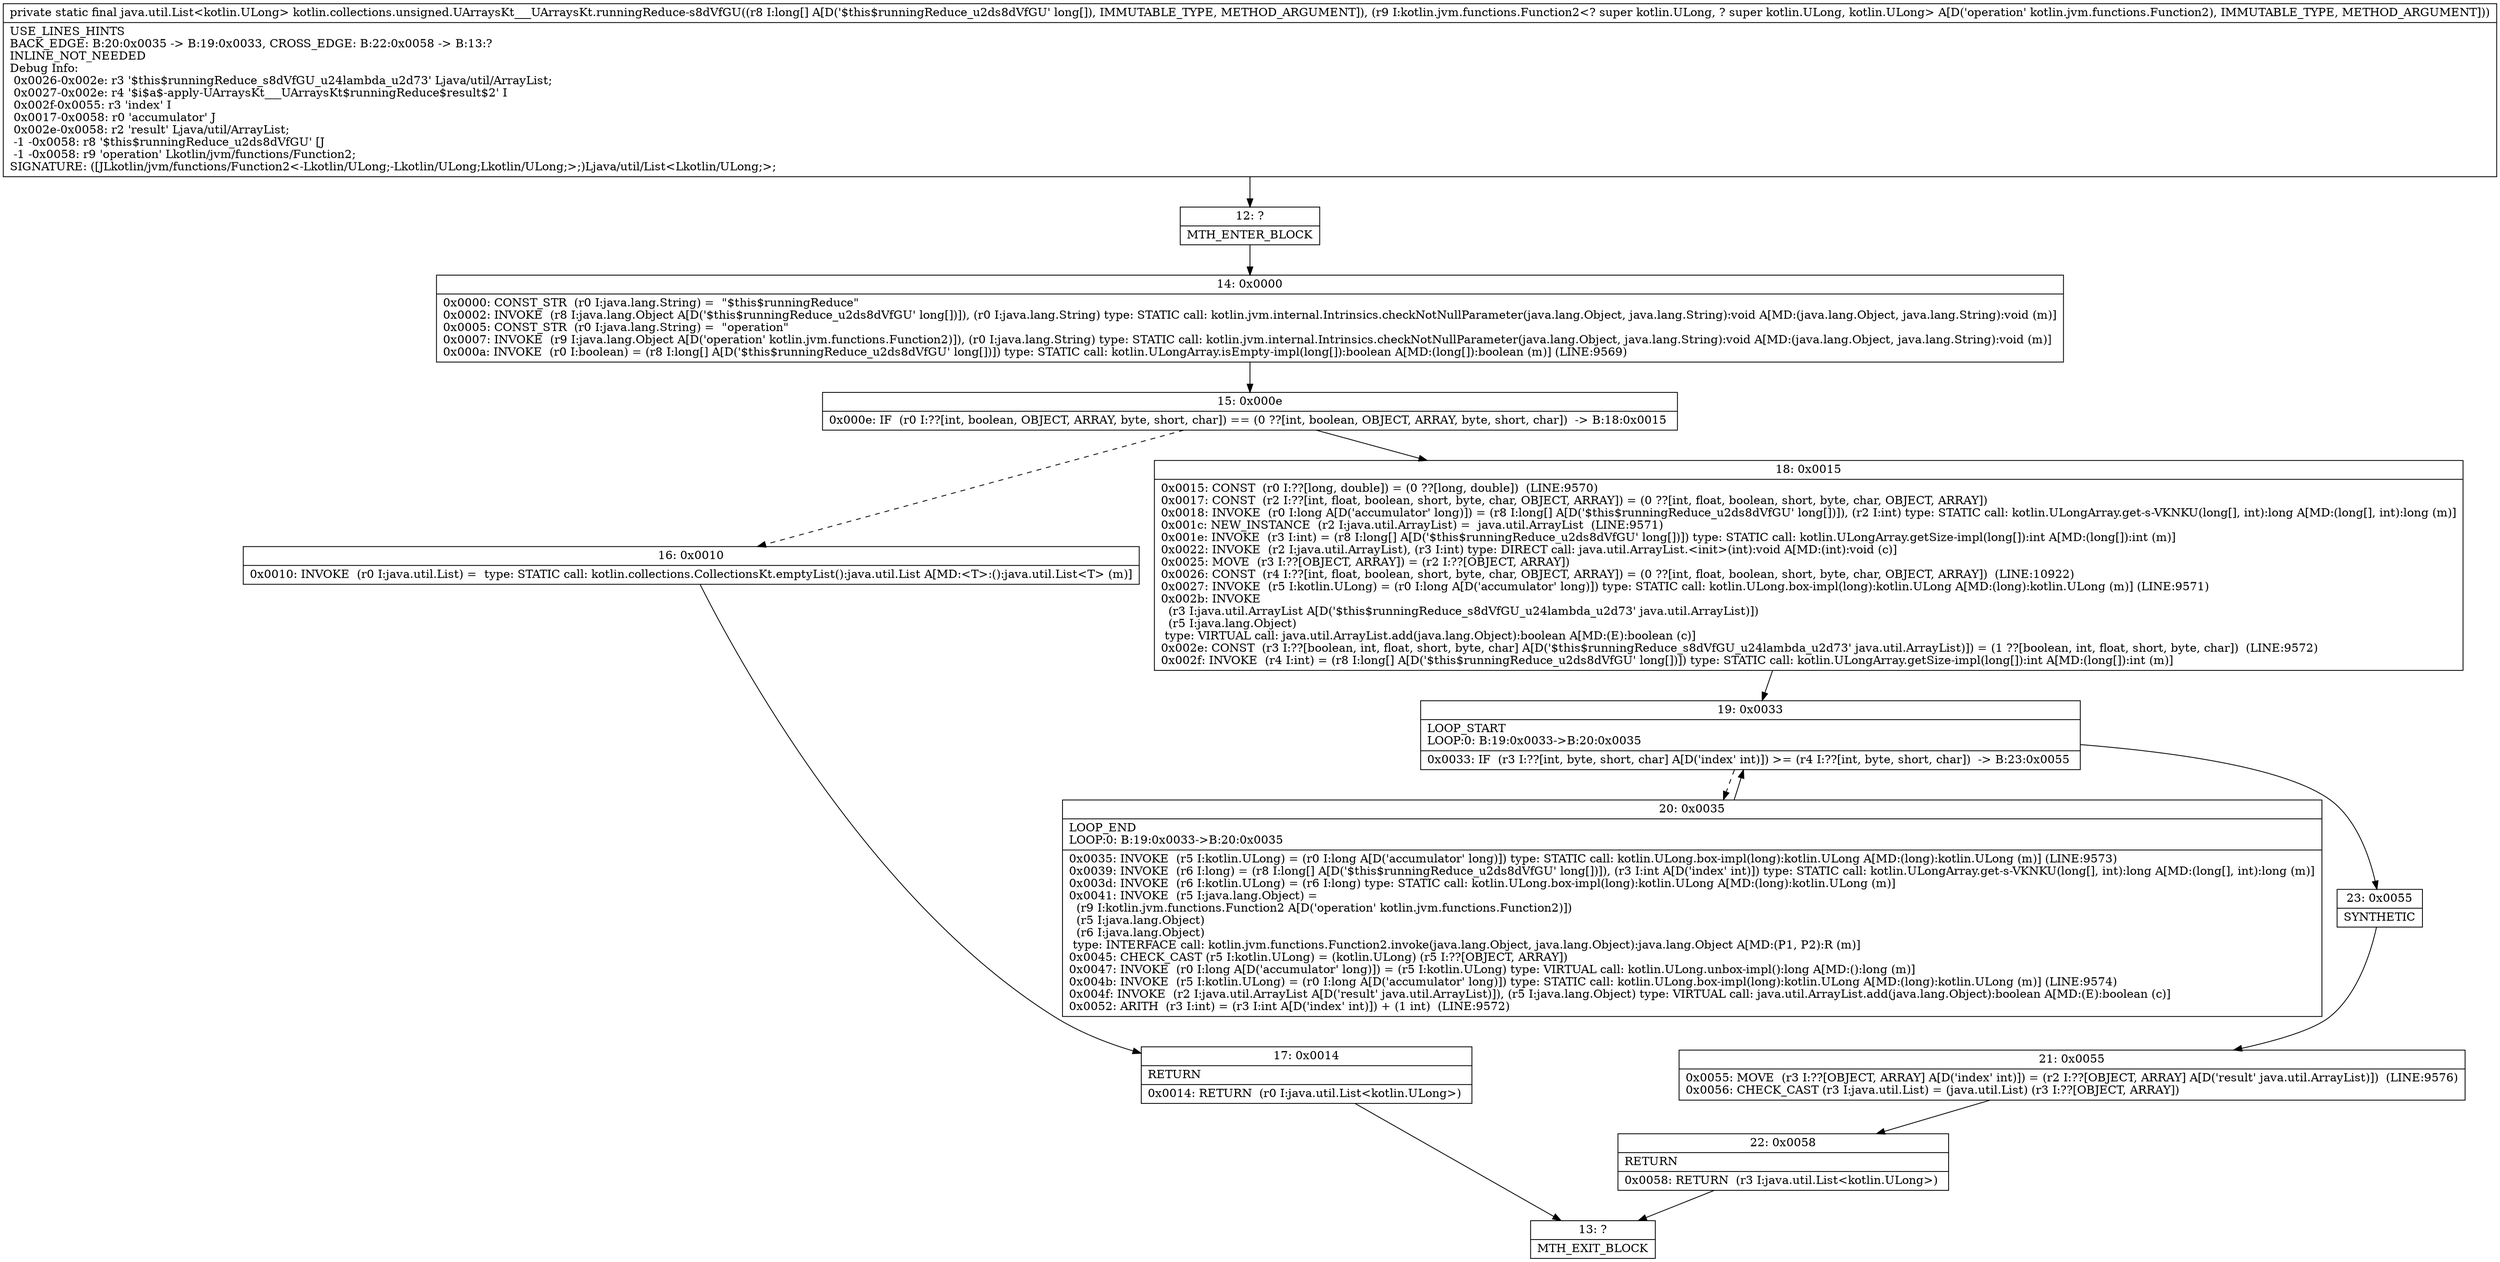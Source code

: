 digraph "CFG forkotlin.collections.unsigned.UArraysKt___UArraysKt.runningReduce\-s8dVfGU([JLkotlin\/jvm\/functions\/Function2;)Ljava\/util\/List;" {
Node_12 [shape=record,label="{12\:\ ?|MTH_ENTER_BLOCK\l}"];
Node_14 [shape=record,label="{14\:\ 0x0000|0x0000: CONST_STR  (r0 I:java.lang.String) =  \"$this$runningReduce\" \l0x0002: INVOKE  (r8 I:java.lang.Object A[D('$this$runningReduce_u2ds8dVfGU' long[])]), (r0 I:java.lang.String) type: STATIC call: kotlin.jvm.internal.Intrinsics.checkNotNullParameter(java.lang.Object, java.lang.String):void A[MD:(java.lang.Object, java.lang.String):void (m)]\l0x0005: CONST_STR  (r0 I:java.lang.String) =  \"operation\" \l0x0007: INVOKE  (r9 I:java.lang.Object A[D('operation' kotlin.jvm.functions.Function2)]), (r0 I:java.lang.String) type: STATIC call: kotlin.jvm.internal.Intrinsics.checkNotNullParameter(java.lang.Object, java.lang.String):void A[MD:(java.lang.Object, java.lang.String):void (m)]\l0x000a: INVOKE  (r0 I:boolean) = (r8 I:long[] A[D('$this$runningReduce_u2ds8dVfGU' long[])]) type: STATIC call: kotlin.ULongArray.isEmpty\-impl(long[]):boolean A[MD:(long[]):boolean (m)] (LINE:9569)\l}"];
Node_15 [shape=record,label="{15\:\ 0x000e|0x000e: IF  (r0 I:??[int, boolean, OBJECT, ARRAY, byte, short, char]) == (0 ??[int, boolean, OBJECT, ARRAY, byte, short, char])  \-\> B:18:0x0015 \l}"];
Node_16 [shape=record,label="{16\:\ 0x0010|0x0010: INVOKE  (r0 I:java.util.List) =  type: STATIC call: kotlin.collections.CollectionsKt.emptyList():java.util.List A[MD:\<T\>:():java.util.List\<T\> (m)]\l}"];
Node_17 [shape=record,label="{17\:\ 0x0014|RETURN\l|0x0014: RETURN  (r0 I:java.util.List\<kotlin.ULong\>) \l}"];
Node_13 [shape=record,label="{13\:\ ?|MTH_EXIT_BLOCK\l}"];
Node_18 [shape=record,label="{18\:\ 0x0015|0x0015: CONST  (r0 I:??[long, double]) = (0 ??[long, double])  (LINE:9570)\l0x0017: CONST  (r2 I:??[int, float, boolean, short, byte, char, OBJECT, ARRAY]) = (0 ??[int, float, boolean, short, byte, char, OBJECT, ARRAY]) \l0x0018: INVOKE  (r0 I:long A[D('accumulator' long)]) = (r8 I:long[] A[D('$this$runningReduce_u2ds8dVfGU' long[])]), (r2 I:int) type: STATIC call: kotlin.ULongArray.get\-s\-VKNKU(long[], int):long A[MD:(long[], int):long (m)]\l0x001c: NEW_INSTANCE  (r2 I:java.util.ArrayList) =  java.util.ArrayList  (LINE:9571)\l0x001e: INVOKE  (r3 I:int) = (r8 I:long[] A[D('$this$runningReduce_u2ds8dVfGU' long[])]) type: STATIC call: kotlin.ULongArray.getSize\-impl(long[]):int A[MD:(long[]):int (m)]\l0x0022: INVOKE  (r2 I:java.util.ArrayList), (r3 I:int) type: DIRECT call: java.util.ArrayList.\<init\>(int):void A[MD:(int):void (c)]\l0x0025: MOVE  (r3 I:??[OBJECT, ARRAY]) = (r2 I:??[OBJECT, ARRAY]) \l0x0026: CONST  (r4 I:??[int, float, boolean, short, byte, char, OBJECT, ARRAY]) = (0 ??[int, float, boolean, short, byte, char, OBJECT, ARRAY])  (LINE:10922)\l0x0027: INVOKE  (r5 I:kotlin.ULong) = (r0 I:long A[D('accumulator' long)]) type: STATIC call: kotlin.ULong.box\-impl(long):kotlin.ULong A[MD:(long):kotlin.ULong (m)] (LINE:9571)\l0x002b: INVOKE  \l  (r3 I:java.util.ArrayList A[D('$this$runningReduce_s8dVfGU_u24lambda_u2d73' java.util.ArrayList)])\l  (r5 I:java.lang.Object)\l type: VIRTUAL call: java.util.ArrayList.add(java.lang.Object):boolean A[MD:(E):boolean (c)]\l0x002e: CONST  (r3 I:??[boolean, int, float, short, byte, char] A[D('$this$runningReduce_s8dVfGU_u24lambda_u2d73' java.util.ArrayList)]) = (1 ??[boolean, int, float, short, byte, char])  (LINE:9572)\l0x002f: INVOKE  (r4 I:int) = (r8 I:long[] A[D('$this$runningReduce_u2ds8dVfGU' long[])]) type: STATIC call: kotlin.ULongArray.getSize\-impl(long[]):int A[MD:(long[]):int (m)]\l}"];
Node_19 [shape=record,label="{19\:\ 0x0033|LOOP_START\lLOOP:0: B:19:0x0033\-\>B:20:0x0035\l|0x0033: IF  (r3 I:??[int, byte, short, char] A[D('index' int)]) \>= (r4 I:??[int, byte, short, char])  \-\> B:23:0x0055 \l}"];
Node_20 [shape=record,label="{20\:\ 0x0035|LOOP_END\lLOOP:0: B:19:0x0033\-\>B:20:0x0035\l|0x0035: INVOKE  (r5 I:kotlin.ULong) = (r0 I:long A[D('accumulator' long)]) type: STATIC call: kotlin.ULong.box\-impl(long):kotlin.ULong A[MD:(long):kotlin.ULong (m)] (LINE:9573)\l0x0039: INVOKE  (r6 I:long) = (r8 I:long[] A[D('$this$runningReduce_u2ds8dVfGU' long[])]), (r3 I:int A[D('index' int)]) type: STATIC call: kotlin.ULongArray.get\-s\-VKNKU(long[], int):long A[MD:(long[], int):long (m)]\l0x003d: INVOKE  (r6 I:kotlin.ULong) = (r6 I:long) type: STATIC call: kotlin.ULong.box\-impl(long):kotlin.ULong A[MD:(long):kotlin.ULong (m)]\l0x0041: INVOKE  (r5 I:java.lang.Object) = \l  (r9 I:kotlin.jvm.functions.Function2 A[D('operation' kotlin.jvm.functions.Function2)])\l  (r5 I:java.lang.Object)\l  (r6 I:java.lang.Object)\l type: INTERFACE call: kotlin.jvm.functions.Function2.invoke(java.lang.Object, java.lang.Object):java.lang.Object A[MD:(P1, P2):R (m)]\l0x0045: CHECK_CAST (r5 I:kotlin.ULong) = (kotlin.ULong) (r5 I:??[OBJECT, ARRAY]) \l0x0047: INVOKE  (r0 I:long A[D('accumulator' long)]) = (r5 I:kotlin.ULong) type: VIRTUAL call: kotlin.ULong.unbox\-impl():long A[MD:():long (m)]\l0x004b: INVOKE  (r5 I:kotlin.ULong) = (r0 I:long A[D('accumulator' long)]) type: STATIC call: kotlin.ULong.box\-impl(long):kotlin.ULong A[MD:(long):kotlin.ULong (m)] (LINE:9574)\l0x004f: INVOKE  (r2 I:java.util.ArrayList A[D('result' java.util.ArrayList)]), (r5 I:java.lang.Object) type: VIRTUAL call: java.util.ArrayList.add(java.lang.Object):boolean A[MD:(E):boolean (c)]\l0x0052: ARITH  (r3 I:int) = (r3 I:int A[D('index' int)]) + (1 int)  (LINE:9572)\l}"];
Node_23 [shape=record,label="{23\:\ 0x0055|SYNTHETIC\l}"];
Node_21 [shape=record,label="{21\:\ 0x0055|0x0055: MOVE  (r3 I:??[OBJECT, ARRAY] A[D('index' int)]) = (r2 I:??[OBJECT, ARRAY] A[D('result' java.util.ArrayList)])  (LINE:9576)\l0x0056: CHECK_CAST (r3 I:java.util.List) = (java.util.List) (r3 I:??[OBJECT, ARRAY]) \l}"];
Node_22 [shape=record,label="{22\:\ 0x0058|RETURN\l|0x0058: RETURN  (r3 I:java.util.List\<kotlin.ULong\>) \l}"];
MethodNode[shape=record,label="{private static final java.util.List\<kotlin.ULong\> kotlin.collections.unsigned.UArraysKt___UArraysKt.runningReduce\-s8dVfGU((r8 I:long[] A[D('$this$runningReduce_u2ds8dVfGU' long[]), IMMUTABLE_TYPE, METHOD_ARGUMENT]), (r9 I:kotlin.jvm.functions.Function2\<? super kotlin.ULong, ? super kotlin.ULong, kotlin.ULong\> A[D('operation' kotlin.jvm.functions.Function2), IMMUTABLE_TYPE, METHOD_ARGUMENT]))  | USE_LINES_HINTS\lBACK_EDGE: B:20:0x0035 \-\> B:19:0x0033, CROSS_EDGE: B:22:0x0058 \-\> B:13:?\lINLINE_NOT_NEEDED\lDebug Info:\l  0x0026\-0x002e: r3 '$this$runningReduce_s8dVfGU_u24lambda_u2d73' Ljava\/util\/ArrayList;\l  0x0027\-0x002e: r4 '$i$a$\-apply\-UArraysKt___UArraysKt$runningReduce$result$2' I\l  0x002f\-0x0055: r3 'index' I\l  0x0017\-0x0058: r0 'accumulator' J\l  0x002e\-0x0058: r2 'result' Ljava\/util\/ArrayList;\l  \-1 \-0x0058: r8 '$this$runningReduce_u2ds8dVfGU' [J\l  \-1 \-0x0058: r9 'operation' Lkotlin\/jvm\/functions\/Function2;\lSIGNATURE: ([JLkotlin\/jvm\/functions\/Function2\<\-Lkotlin\/ULong;\-Lkotlin\/ULong;Lkotlin\/ULong;\>;)Ljava\/util\/List\<Lkotlin\/ULong;\>;\l}"];
MethodNode -> Node_12;Node_12 -> Node_14;
Node_14 -> Node_15;
Node_15 -> Node_16[style=dashed];
Node_15 -> Node_18;
Node_16 -> Node_17;
Node_17 -> Node_13;
Node_18 -> Node_19;
Node_19 -> Node_20[style=dashed];
Node_19 -> Node_23;
Node_20 -> Node_19;
Node_23 -> Node_21;
Node_21 -> Node_22;
Node_22 -> Node_13;
}

